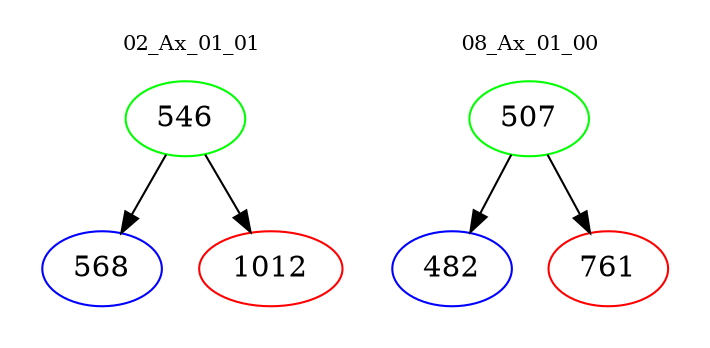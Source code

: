 digraph{
subgraph cluster_0 {
color = white
label = "02_Ax_01_01";
fontsize=10;
T0_546 [label="546", color="green"]
T0_546 -> T0_568 [color="black"]
T0_568 [label="568", color="blue"]
T0_546 -> T0_1012 [color="black"]
T0_1012 [label="1012", color="red"]
}
subgraph cluster_1 {
color = white
label = "08_Ax_01_00";
fontsize=10;
T1_507 [label="507", color="green"]
T1_507 -> T1_482 [color="black"]
T1_482 [label="482", color="blue"]
T1_507 -> T1_761 [color="black"]
T1_761 [label="761", color="red"]
}
}
